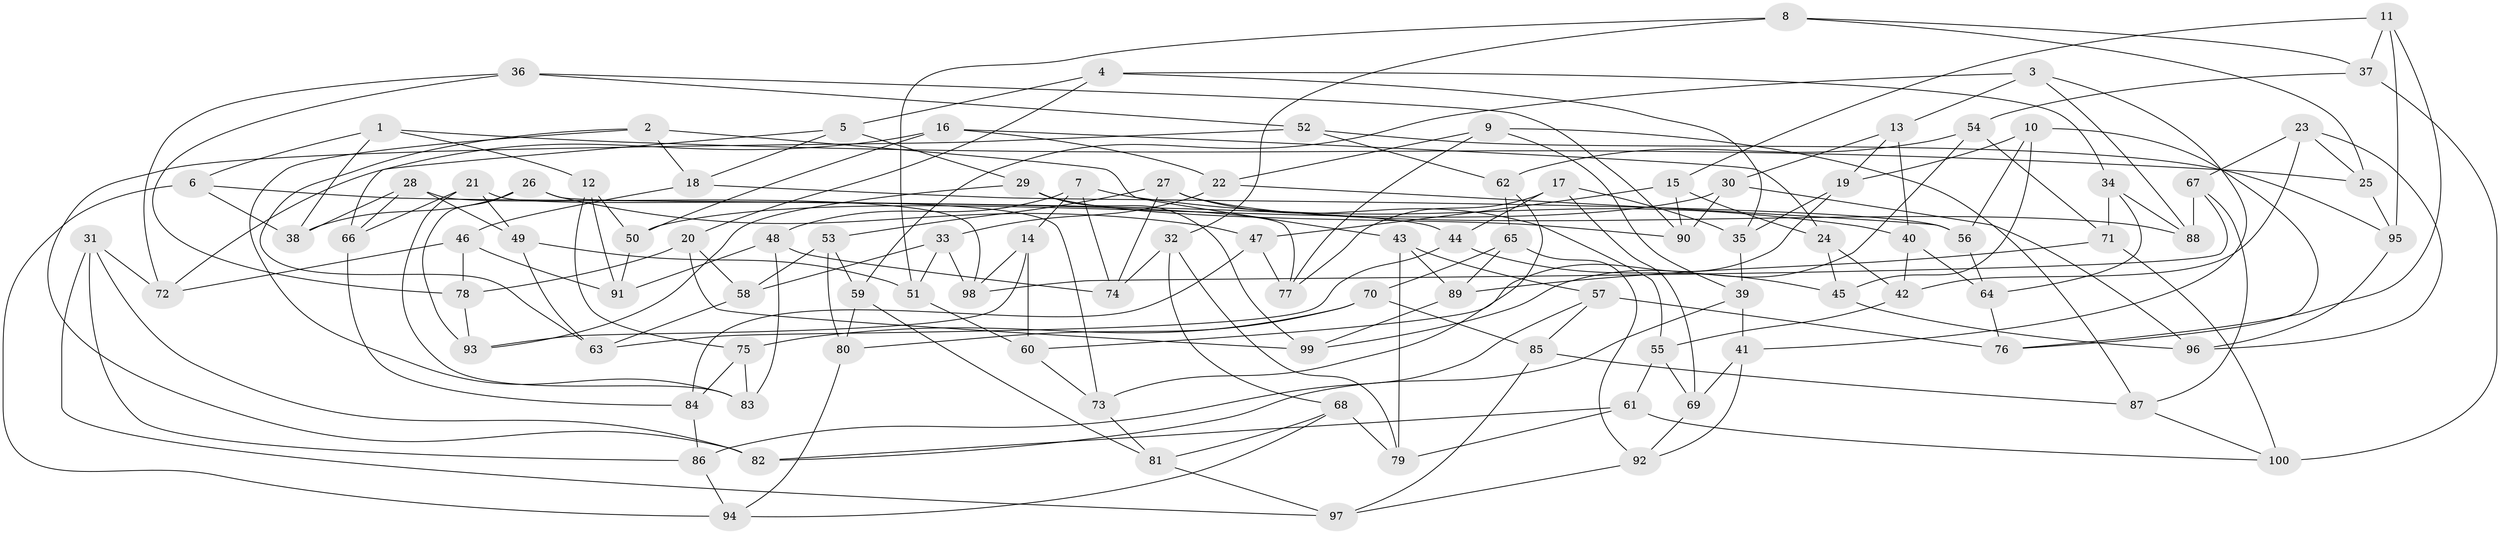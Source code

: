 // coarse degree distribution, {4: 0.7377049180327869, 9: 0.04918032786885246, 8: 0.03278688524590164, 10: 0.08196721311475409, 3: 0.08196721311475409, 12: 0.01639344262295082}
// Generated by graph-tools (version 1.1) at 2025/53/03/04/25 22:53:37]
// undirected, 100 vertices, 200 edges
graph export_dot {
  node [color=gray90,style=filled];
  1;
  2;
  3;
  4;
  5;
  6;
  7;
  8;
  9;
  10;
  11;
  12;
  13;
  14;
  15;
  16;
  17;
  18;
  19;
  20;
  21;
  22;
  23;
  24;
  25;
  26;
  27;
  28;
  29;
  30;
  31;
  32;
  33;
  34;
  35;
  36;
  37;
  38;
  39;
  40;
  41;
  42;
  43;
  44;
  45;
  46;
  47;
  48;
  49;
  50;
  51;
  52;
  53;
  54;
  55;
  56;
  57;
  58;
  59;
  60;
  61;
  62;
  63;
  64;
  65;
  66;
  67;
  68;
  69;
  70;
  71;
  72;
  73;
  74;
  75;
  76;
  77;
  78;
  79;
  80;
  81;
  82;
  83;
  84;
  85;
  86;
  87;
  88;
  89;
  90;
  91;
  92;
  93;
  94;
  95;
  96;
  97;
  98;
  99;
  100;
  1 -- 38;
  1 -- 25;
  1 -- 12;
  1 -- 6;
  2 -- 63;
  2 -- 43;
  2 -- 83;
  2 -- 18;
  3 -- 41;
  3 -- 13;
  3 -- 59;
  3 -- 88;
  4 -- 34;
  4 -- 5;
  4 -- 35;
  4 -- 20;
  5 -- 18;
  5 -- 66;
  5 -- 29;
  6 -- 94;
  6 -- 44;
  6 -- 38;
  7 -- 74;
  7 -- 40;
  7 -- 14;
  7 -- 48;
  8 -- 25;
  8 -- 51;
  8 -- 32;
  8 -- 37;
  9 -- 77;
  9 -- 39;
  9 -- 22;
  9 -- 87;
  10 -- 45;
  10 -- 56;
  10 -- 76;
  10 -- 19;
  11 -- 76;
  11 -- 95;
  11 -- 37;
  11 -- 15;
  12 -- 50;
  12 -- 91;
  12 -- 75;
  13 -- 19;
  13 -- 30;
  13 -- 40;
  14 -- 93;
  14 -- 60;
  14 -- 98;
  15 -- 47;
  15 -- 24;
  15 -- 90;
  16 -- 72;
  16 -- 22;
  16 -- 50;
  16 -- 24;
  17 -- 44;
  17 -- 77;
  17 -- 35;
  17 -- 69;
  18 -- 56;
  18 -- 46;
  19 -- 35;
  19 -- 60;
  20 -- 58;
  20 -- 99;
  20 -- 78;
  21 -- 49;
  21 -- 66;
  21 -- 83;
  21 -- 73;
  22 -- 33;
  22 -- 56;
  23 -- 25;
  23 -- 42;
  23 -- 67;
  23 -- 96;
  24 -- 45;
  24 -- 42;
  25 -- 95;
  26 -- 93;
  26 -- 38;
  26 -- 47;
  26 -- 77;
  27 -- 53;
  27 -- 74;
  27 -- 55;
  27 -- 88;
  28 -- 66;
  28 -- 38;
  28 -- 98;
  28 -- 49;
  29 -- 90;
  29 -- 99;
  29 -- 93;
  30 -- 50;
  30 -- 96;
  30 -- 90;
  31 -- 72;
  31 -- 82;
  31 -- 86;
  31 -- 97;
  32 -- 74;
  32 -- 68;
  32 -- 79;
  33 -- 51;
  33 -- 58;
  33 -- 98;
  34 -- 64;
  34 -- 88;
  34 -- 71;
  35 -- 39;
  36 -- 52;
  36 -- 72;
  36 -- 78;
  36 -- 90;
  37 -- 100;
  37 -- 54;
  39 -- 41;
  39 -- 82;
  40 -- 64;
  40 -- 42;
  41 -- 69;
  41 -- 92;
  42 -- 55;
  43 -- 79;
  43 -- 57;
  43 -- 89;
  44 -- 45;
  44 -- 63;
  45 -- 96;
  46 -- 91;
  46 -- 72;
  46 -- 78;
  47 -- 84;
  47 -- 77;
  48 -- 83;
  48 -- 74;
  48 -- 91;
  49 -- 51;
  49 -- 63;
  50 -- 91;
  51 -- 60;
  52 -- 95;
  52 -- 62;
  52 -- 82;
  53 -- 58;
  53 -- 80;
  53 -- 59;
  54 -- 71;
  54 -- 62;
  54 -- 99;
  55 -- 61;
  55 -- 69;
  56 -- 64;
  57 -- 76;
  57 -- 85;
  57 -- 86;
  58 -- 63;
  59 -- 80;
  59 -- 81;
  60 -- 73;
  61 -- 82;
  61 -- 79;
  61 -- 100;
  62 -- 65;
  62 -- 73;
  64 -- 76;
  65 -- 70;
  65 -- 89;
  65 -- 92;
  66 -- 84;
  67 -- 87;
  67 -- 88;
  67 -- 98;
  68 -- 94;
  68 -- 79;
  68 -- 81;
  69 -- 92;
  70 -- 85;
  70 -- 75;
  70 -- 80;
  71 -- 100;
  71 -- 89;
  73 -- 81;
  75 -- 84;
  75 -- 83;
  78 -- 93;
  80 -- 94;
  81 -- 97;
  84 -- 86;
  85 -- 97;
  85 -- 87;
  86 -- 94;
  87 -- 100;
  89 -- 99;
  92 -- 97;
  95 -- 96;
}
